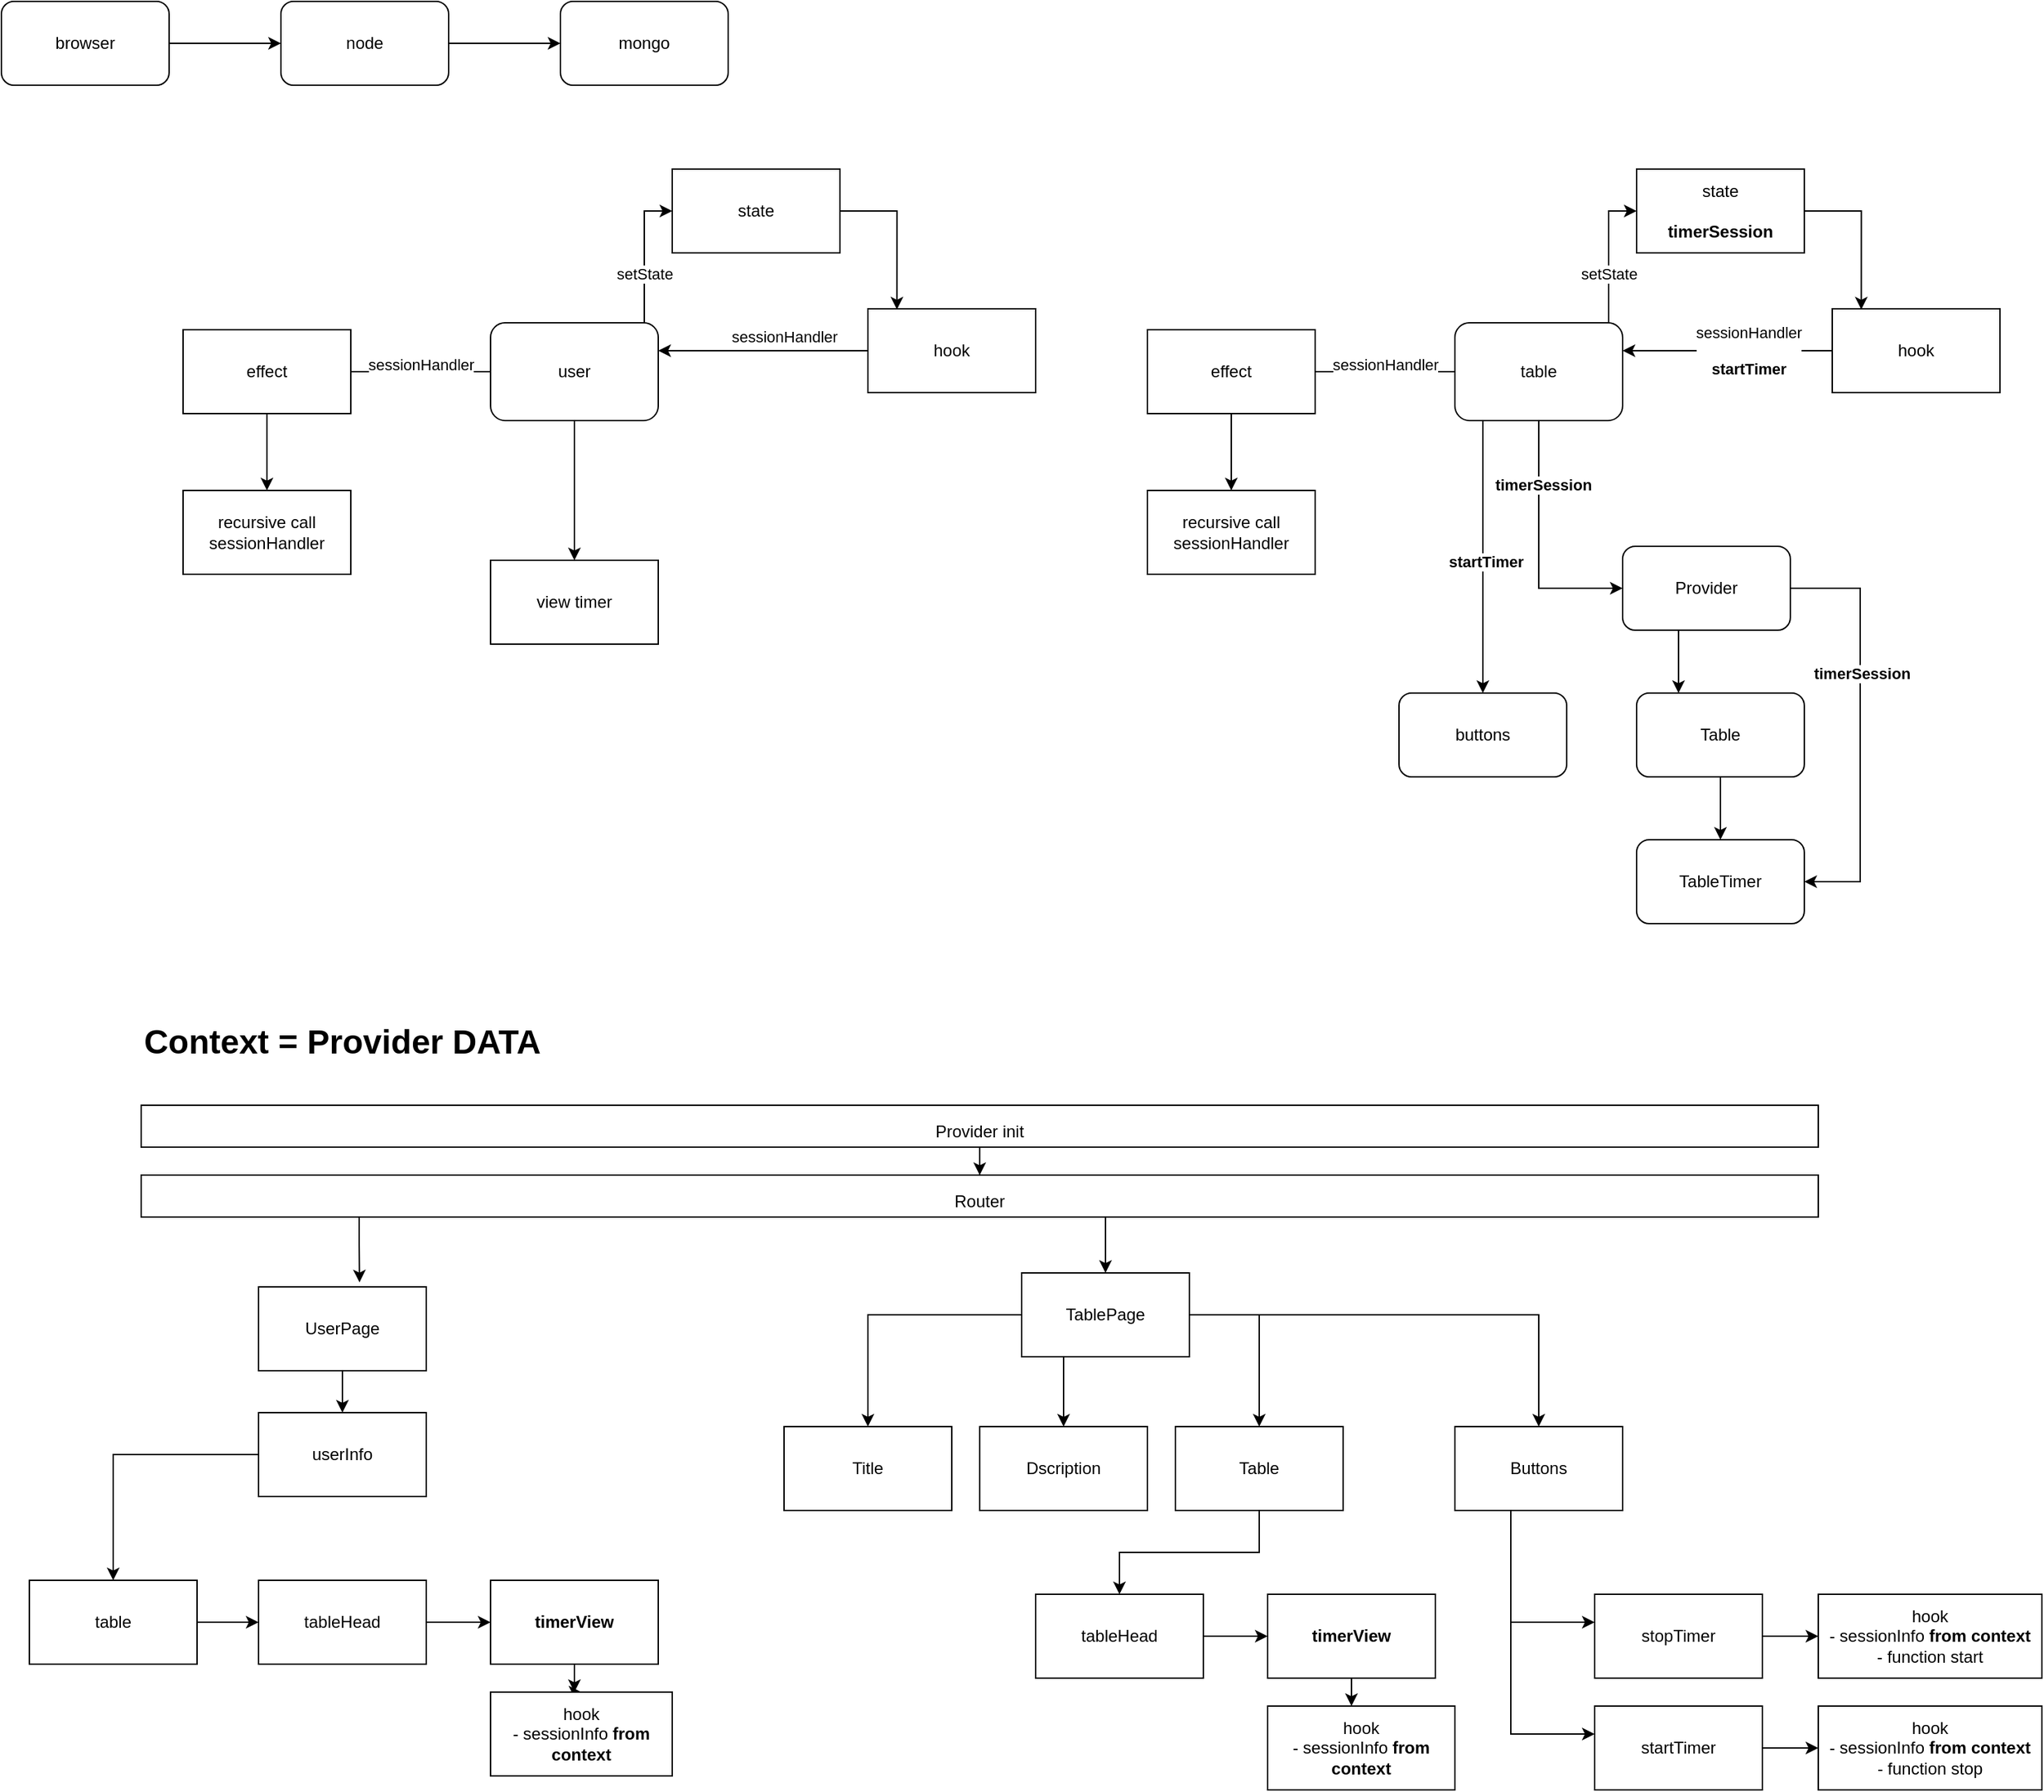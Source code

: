 <mxfile version="20.8.5" type="github"><diagram id="eKfeUZGh-sWY3QG6gkZ1" name="Страница 1"><mxGraphModel dx="5300" dy="2872" grid="1" gridSize="10" guides="1" tooltips="1" connect="1" arrows="1" fold="1" page="1" pageScale="1" pageWidth="827" pageHeight="1169" math="0" shadow="0"><root><mxCell id="0"/><mxCell id="1" parent="0"/><mxCell id="g6dxs4PcmdCbcK_ZWgRS-3" value="" style="edgeStyle=orthogonalEdgeStyle;rounded=0;orthogonalLoop=1;jettySize=auto;html=1;" edge="1" parent="1" source="g6dxs4PcmdCbcK_ZWgRS-1" target="g6dxs4PcmdCbcK_ZWgRS-2"><mxGeometry relative="1" as="geometry"/></mxCell><mxCell id="g6dxs4PcmdCbcK_ZWgRS-1" value="browser" style="rounded=1;whiteSpace=wrap;html=1;" vertex="1" parent="1"><mxGeometry x="100" y="30" width="120" height="60" as="geometry"/></mxCell><mxCell id="g6dxs4PcmdCbcK_ZWgRS-5" value="" style="edgeStyle=orthogonalEdgeStyle;rounded=0;orthogonalLoop=1;jettySize=auto;html=1;" edge="1" parent="1" source="g6dxs4PcmdCbcK_ZWgRS-2" target="g6dxs4PcmdCbcK_ZWgRS-4"><mxGeometry relative="1" as="geometry"/></mxCell><mxCell id="g6dxs4PcmdCbcK_ZWgRS-2" value="node" style="whiteSpace=wrap;html=1;rounded=1;" vertex="1" parent="1"><mxGeometry x="300" y="30" width="120" height="60" as="geometry"/></mxCell><mxCell id="g6dxs4PcmdCbcK_ZWgRS-4" value="mongo" style="whiteSpace=wrap;html=1;rounded=1;" vertex="1" parent="1"><mxGeometry x="500" y="30" width="120" height="60" as="geometry"/></mxCell><mxCell id="g6dxs4PcmdCbcK_ZWgRS-21" value="" style="edgeStyle=orthogonalEdgeStyle;rounded=0;orthogonalLoop=1;jettySize=auto;html=1;" edge="1" parent="1" source="g6dxs4PcmdCbcK_ZWgRS-8" target="g6dxs4PcmdCbcK_ZWgRS-20"><mxGeometry relative="1" as="geometry"><Array as="points"><mxPoint x="560" y="180"/></Array></mxGeometry></mxCell><mxCell id="g6dxs4PcmdCbcK_ZWgRS-24" value="setState" style="edgeLabel;html=1;align=center;verticalAlign=middle;resizable=0;points=[];" vertex="1" connectable="0" parent="g6dxs4PcmdCbcK_ZWgRS-21"><mxGeometry x="-0.755" y="3" relative="1" as="geometry"><mxPoint x="3" y="-23" as="offset"/></mxGeometry></mxCell><mxCell id="g6dxs4PcmdCbcK_ZWgRS-26" style="edgeStyle=orthogonalEdgeStyle;rounded=0;orthogonalLoop=1;jettySize=auto;html=1;" edge="1" parent="1" source="g6dxs4PcmdCbcK_ZWgRS-8" target="g6dxs4PcmdCbcK_ZWgRS-23"><mxGeometry relative="1" as="geometry"/></mxCell><mxCell id="g6dxs4PcmdCbcK_ZWgRS-27" value="sessionHandler" style="edgeLabel;html=1;align=center;verticalAlign=middle;resizable=0;points=[];" vertex="1" connectable="0" parent="g6dxs4PcmdCbcK_ZWgRS-26"><mxGeometry x="-0.49" y="2" relative="1" as="geometry"><mxPoint x="12" y="-7" as="offset"/></mxGeometry></mxCell><mxCell id="g6dxs4PcmdCbcK_ZWgRS-29" style="edgeStyle=orthogonalEdgeStyle;rounded=0;orthogonalLoop=1;jettySize=auto;html=1;" edge="1" parent="1" source="g6dxs4PcmdCbcK_ZWgRS-8" target="g6dxs4PcmdCbcK_ZWgRS-9"><mxGeometry relative="1" as="geometry"/></mxCell><mxCell id="g6dxs4PcmdCbcK_ZWgRS-8" value="user" style="rounded=1;whiteSpace=wrap;html=1;" vertex="1" parent="1"><mxGeometry x="450" y="260" width="120" height="70" as="geometry"/></mxCell><mxCell id="g6dxs4PcmdCbcK_ZWgRS-9" value="view timer" style="rounded=0;whiteSpace=wrap;html=1;" vertex="1" parent="1"><mxGeometry x="450" y="430" width="120" height="60" as="geometry"/></mxCell><mxCell id="g6dxs4PcmdCbcK_ZWgRS-12" style="edgeStyle=orthogonalEdgeStyle;rounded=0;orthogonalLoop=1;jettySize=auto;html=1;" edge="1" parent="1" source="g6dxs4PcmdCbcK_ZWgRS-10" target="g6dxs4PcmdCbcK_ZWgRS-8"><mxGeometry relative="1" as="geometry"><Array as="points"><mxPoint x="610" y="280"/><mxPoint x="610" y="280"/></Array></mxGeometry></mxCell><mxCell id="g6dxs4PcmdCbcK_ZWgRS-14" value="sessionHandler" style="edgeLabel;html=1;align=center;verticalAlign=middle;resizable=0;points=[];" vertex="1" connectable="0" parent="g6dxs4PcmdCbcK_ZWgRS-12"><mxGeometry x="-0.263" relative="1" as="geometry"><mxPoint x="-5" y="-10" as="offset"/></mxGeometry></mxCell><mxCell id="g6dxs4PcmdCbcK_ZWgRS-10" value="hook" style="rounded=0;whiteSpace=wrap;html=1;" vertex="1" parent="1"><mxGeometry x="720" y="250" width="120" height="60" as="geometry"/></mxCell><mxCell id="g6dxs4PcmdCbcK_ZWgRS-25" style="edgeStyle=orthogonalEdgeStyle;rounded=0;orthogonalLoop=1;jettySize=auto;html=1;entryX=0.173;entryY=0.009;entryDx=0;entryDy=0;entryPerimeter=0;" edge="1" parent="1" source="g6dxs4PcmdCbcK_ZWgRS-20" target="g6dxs4PcmdCbcK_ZWgRS-10"><mxGeometry relative="1" as="geometry"/></mxCell><mxCell id="g6dxs4PcmdCbcK_ZWgRS-20" value="state" style="rounded=0;whiteSpace=wrap;html=1;" vertex="1" parent="1"><mxGeometry x="580" y="150" width="120" height="60" as="geometry"/></mxCell><mxCell id="g6dxs4PcmdCbcK_ZWgRS-22" value="effect" style="rounded=0;whiteSpace=wrap;html=1;" vertex="1" parent="1"><mxGeometry x="230" y="265" width="120" height="60" as="geometry"/></mxCell><mxCell id="g6dxs4PcmdCbcK_ZWgRS-23" value="recursive call sessionHandler&lt;br&gt;" style="rounded=0;whiteSpace=wrap;html=1;" vertex="1" parent="1"><mxGeometry x="230" y="380" width="120" height="60" as="geometry"/></mxCell><mxCell id="g6dxs4PcmdCbcK_ZWgRS-30" value="" style="edgeStyle=orthogonalEdgeStyle;rounded=0;orthogonalLoop=1;jettySize=auto;html=1;" edge="1" parent="1" source="g6dxs4PcmdCbcK_ZWgRS-35" target="g6dxs4PcmdCbcK_ZWgRS-41"><mxGeometry relative="1" as="geometry"><Array as="points"><mxPoint x="1250" y="180"/></Array></mxGeometry></mxCell><mxCell id="g6dxs4PcmdCbcK_ZWgRS-31" value="setState" style="edgeLabel;html=1;align=center;verticalAlign=middle;resizable=0;points=[];" vertex="1" connectable="0" parent="g6dxs4PcmdCbcK_ZWgRS-30"><mxGeometry x="-0.755" y="3" relative="1" as="geometry"><mxPoint x="3" y="-23" as="offset"/></mxGeometry></mxCell><mxCell id="g6dxs4PcmdCbcK_ZWgRS-32" style="edgeStyle=orthogonalEdgeStyle;rounded=0;orthogonalLoop=1;jettySize=auto;html=1;" edge="1" parent="1" source="g6dxs4PcmdCbcK_ZWgRS-35" target="g6dxs4PcmdCbcK_ZWgRS-43"><mxGeometry relative="1" as="geometry"/></mxCell><mxCell id="g6dxs4PcmdCbcK_ZWgRS-33" value="sessionHandler" style="edgeLabel;html=1;align=center;verticalAlign=middle;resizable=0;points=[];" vertex="1" connectable="0" parent="g6dxs4PcmdCbcK_ZWgRS-32"><mxGeometry x="-0.49" y="2" relative="1" as="geometry"><mxPoint x="12" y="-7" as="offset"/></mxGeometry></mxCell><mxCell id="g6dxs4PcmdCbcK_ZWgRS-52" value="" style="edgeStyle=orthogonalEdgeStyle;rounded=0;orthogonalLoop=1;jettySize=auto;html=1;" edge="1" parent="1" source="g6dxs4PcmdCbcK_ZWgRS-35" target="g6dxs4PcmdCbcK_ZWgRS-49"><mxGeometry relative="1" as="geometry"><Array as="points"><mxPoint x="1200" y="450"/></Array></mxGeometry></mxCell><mxCell id="g6dxs4PcmdCbcK_ZWgRS-61" value="&lt;b&gt;timerSession&lt;/b&gt;" style="edgeLabel;html=1;align=center;verticalAlign=middle;resizable=0;points=[];" vertex="1" connectable="0" parent="g6dxs4PcmdCbcK_ZWgRS-52"><mxGeometry x="-0.489" y="3" relative="1" as="geometry"><mxPoint as="offset"/></mxGeometry></mxCell><mxCell id="g6dxs4PcmdCbcK_ZWgRS-54" value="" style="edgeStyle=orthogonalEdgeStyle;rounded=0;orthogonalLoop=1;jettySize=auto;html=1;exitX=0.5;exitY=1;exitDx=0;exitDy=0;" edge="1" parent="1" source="g6dxs4PcmdCbcK_ZWgRS-49" target="g6dxs4PcmdCbcK_ZWgRS-55"><mxGeometry relative="1" as="geometry"><mxPoint x="1300" y="525" as="targetPoint"/><Array as="points"><mxPoint x="1300" y="480"/></Array></mxGeometry></mxCell><mxCell id="g6dxs4PcmdCbcK_ZWgRS-35" value="table" style="rounded=1;whiteSpace=wrap;html=1;" vertex="1" parent="1"><mxGeometry x="1140" y="260" width="120" height="70" as="geometry"/></mxCell><mxCell id="g6dxs4PcmdCbcK_ZWgRS-37" style="edgeStyle=orthogonalEdgeStyle;rounded=0;orthogonalLoop=1;jettySize=auto;html=1;" edge="1" parent="1" source="g6dxs4PcmdCbcK_ZWgRS-39" target="g6dxs4PcmdCbcK_ZWgRS-35"><mxGeometry relative="1" as="geometry"><Array as="points"><mxPoint x="1300" y="280"/><mxPoint x="1300" y="280"/></Array></mxGeometry></mxCell><mxCell id="g6dxs4PcmdCbcK_ZWgRS-38" value="sessionHandler&lt;br&gt;&lt;br&gt;&lt;b&gt;startTimer&lt;/b&gt;" style="edgeLabel;html=1;align=center;verticalAlign=middle;resizable=0;points=[];" vertex="1" connectable="0" parent="g6dxs4PcmdCbcK_ZWgRS-37"><mxGeometry x="-0.263" relative="1" as="geometry"><mxPoint x="-5" as="offset"/></mxGeometry></mxCell><mxCell id="g6dxs4PcmdCbcK_ZWgRS-39" value="hook" style="rounded=0;whiteSpace=wrap;html=1;" vertex="1" parent="1"><mxGeometry x="1410" y="250" width="120" height="60" as="geometry"/></mxCell><mxCell id="g6dxs4PcmdCbcK_ZWgRS-40" style="edgeStyle=orthogonalEdgeStyle;rounded=0;orthogonalLoop=1;jettySize=auto;html=1;entryX=0.173;entryY=0.009;entryDx=0;entryDy=0;entryPerimeter=0;" edge="1" parent="1" source="g6dxs4PcmdCbcK_ZWgRS-41" target="g6dxs4PcmdCbcK_ZWgRS-39"><mxGeometry relative="1" as="geometry"/></mxCell><mxCell id="g6dxs4PcmdCbcK_ZWgRS-41" value="state&lt;br&gt;&lt;br&gt;&lt;b&gt;timerSession&lt;/b&gt;" style="rounded=0;whiteSpace=wrap;html=1;" vertex="1" parent="1"><mxGeometry x="1270" y="150" width="120" height="60" as="geometry"/></mxCell><mxCell id="g6dxs4PcmdCbcK_ZWgRS-42" value="effect" style="rounded=0;whiteSpace=wrap;html=1;" vertex="1" parent="1"><mxGeometry x="920" y="265" width="120" height="60" as="geometry"/></mxCell><mxCell id="g6dxs4PcmdCbcK_ZWgRS-43" value="recursive call sessionHandler&lt;br&gt;" style="rounded=0;whiteSpace=wrap;html=1;" vertex="1" parent="1"><mxGeometry x="920" y="380" width="120" height="60" as="geometry"/></mxCell><mxCell id="g6dxs4PcmdCbcK_ZWgRS-59" style="edgeStyle=orthogonalEdgeStyle;rounded=0;orthogonalLoop=1;jettySize=auto;html=1;entryX=1;entryY=0.5;entryDx=0;entryDy=0;" edge="1" parent="1" source="g6dxs4PcmdCbcK_ZWgRS-49" target="g6dxs4PcmdCbcK_ZWgRS-57"><mxGeometry relative="1" as="geometry"><Array as="points"><mxPoint x="1430" y="450"/><mxPoint x="1430" y="660"/></Array></mxGeometry></mxCell><mxCell id="g6dxs4PcmdCbcK_ZWgRS-69" value="&lt;b&gt;timerSession&lt;/b&gt;" style="edgeLabel;html=1;align=center;verticalAlign=middle;resizable=0;points=[];" vertex="1" connectable="0" parent="g6dxs4PcmdCbcK_ZWgRS-59"><mxGeometry x="-0.263" y="1" relative="1" as="geometry"><mxPoint as="offset"/></mxGeometry></mxCell><mxCell id="g6dxs4PcmdCbcK_ZWgRS-66" value="" style="edgeStyle=orthogonalEdgeStyle;rounded=0;orthogonalLoop=1;jettySize=auto;html=1;" edge="1" parent="1" source="g6dxs4PcmdCbcK_ZWgRS-35" target="g6dxs4PcmdCbcK_ZWgRS-65"><mxGeometry relative="1" as="geometry"><Array as="points"><mxPoint x="1160" y="380"/><mxPoint x="1160" y="380"/></Array></mxGeometry></mxCell><mxCell id="g6dxs4PcmdCbcK_ZWgRS-68" value="&lt;b&gt;startTimer&lt;/b&gt;" style="edgeLabel;html=1;align=center;verticalAlign=middle;resizable=0;points=[];" vertex="1" connectable="0" parent="g6dxs4PcmdCbcK_ZWgRS-66"><mxGeometry x="0.03" y="2" relative="1" as="geometry"><mxPoint as="offset"/></mxGeometry></mxCell><mxCell id="g6dxs4PcmdCbcK_ZWgRS-49" value="Provider" style="whiteSpace=wrap;html=1;rounded=1;" vertex="1" parent="1"><mxGeometry x="1260" y="420" width="120" height="60" as="geometry"/></mxCell><mxCell id="g6dxs4PcmdCbcK_ZWgRS-58" value="" style="edgeStyle=orthogonalEdgeStyle;rounded=0;orthogonalLoop=1;jettySize=auto;html=1;" edge="1" parent="1" source="g6dxs4PcmdCbcK_ZWgRS-55" target="g6dxs4PcmdCbcK_ZWgRS-57"><mxGeometry relative="1" as="geometry"/></mxCell><mxCell id="g6dxs4PcmdCbcK_ZWgRS-55" value="Table" style="whiteSpace=wrap;html=1;rounded=1;" vertex="1" parent="1"><mxGeometry x="1270" y="525" width="120" height="60" as="geometry"/></mxCell><mxCell id="g6dxs4PcmdCbcK_ZWgRS-57" value="TableTimer" style="whiteSpace=wrap;html=1;rounded=1;" vertex="1" parent="1"><mxGeometry x="1270" y="630" width="120" height="60" as="geometry"/></mxCell><mxCell id="g6dxs4PcmdCbcK_ZWgRS-65" value="buttons" style="whiteSpace=wrap;html=1;rounded=1;" vertex="1" parent="1"><mxGeometry x="1100" y="525" width="120" height="60" as="geometry"/></mxCell><mxCell id="g6dxs4PcmdCbcK_ZWgRS-83" style="edgeStyle=orthogonalEdgeStyle;rounded=0;orthogonalLoop=1;jettySize=auto;html=1;" edge="1" parent="1" source="g6dxs4PcmdCbcK_ZWgRS-70" target="g6dxs4PcmdCbcK_ZWgRS-84"><mxGeometry relative="1" as="geometry"><mxPoint x="240" y="1260" as="targetPoint"/><Array as="points"><mxPoint x="180" y="1070"/></Array></mxGeometry></mxCell><mxCell id="g6dxs4PcmdCbcK_ZWgRS-70" value="userInfo" style="rounded=0;whiteSpace=wrap;html=1;" vertex="1" parent="1"><mxGeometry x="284" y="1040" width="120" height="60" as="geometry"/></mxCell><mxCell id="g6dxs4PcmdCbcK_ZWgRS-78" style="edgeStyle=orthogonalEdgeStyle;rounded=0;orthogonalLoop=1;jettySize=auto;html=1;" edge="1" parent="1" source="g6dxs4PcmdCbcK_ZWgRS-71" target="g6dxs4PcmdCbcK_ZWgRS-76"><mxGeometry relative="1" as="geometry"><mxPoint x="546" y="1275" as="targetPoint"/><Array as="points"><mxPoint x="520" y="1190"/><mxPoint x="520" y="1190"/></Array></mxGeometry></mxCell><mxCell id="g6dxs4PcmdCbcK_ZWgRS-122" value="" style="edgeStyle=orthogonalEdgeStyle;rounded=0;orthogonalLoop=1;jettySize=auto;html=1;" edge="1" parent="1" source="g6dxs4PcmdCbcK_ZWgRS-71" target="g6dxs4PcmdCbcK_ZWgRS-76"><mxGeometry relative="1" as="geometry"/></mxCell><mxCell id="g6dxs4PcmdCbcK_ZWgRS-71" value="timerView" style="whiteSpace=wrap;html=1;rounded=0;fontStyle=1" vertex="1" parent="1"><mxGeometry x="450" y="1160" width="120" height="60" as="geometry"/></mxCell><mxCell id="g6dxs4PcmdCbcK_ZWgRS-76" value="hook&lt;br style=&quot;border-color: var(--border-color);&quot;&gt;- sessionInfo&amp;nbsp;&lt;b&gt;from context&lt;/b&gt;" style="whiteSpace=wrap;html=1;rounded=0;" vertex="1" parent="1"><mxGeometry x="450" y="1240" width="130" height="60" as="geometry"/></mxCell><mxCell id="g6dxs4PcmdCbcK_ZWgRS-88" value="" style="edgeStyle=orthogonalEdgeStyle;rounded=0;orthogonalLoop=1;jettySize=auto;html=1;" edge="1" parent="1" source="g6dxs4PcmdCbcK_ZWgRS-80" target="g6dxs4PcmdCbcK_ZWgRS-87"><mxGeometry relative="1" as="geometry"/></mxCell><mxCell id="g6dxs4PcmdCbcK_ZWgRS-90" value="" style="edgeStyle=orthogonalEdgeStyle;rounded=0;orthogonalLoop=1;jettySize=auto;html=1;" edge="1" parent="1" source="g6dxs4PcmdCbcK_ZWgRS-80" target="g6dxs4PcmdCbcK_ZWgRS-89"><mxGeometry relative="1" as="geometry"><Array as="points"><mxPoint x="860" y="1010"/><mxPoint x="860" y="1010"/></Array></mxGeometry></mxCell><mxCell id="g6dxs4PcmdCbcK_ZWgRS-92" value="" style="edgeStyle=orthogonalEdgeStyle;rounded=0;orthogonalLoop=1;jettySize=auto;html=1;" edge="1" parent="1" source="g6dxs4PcmdCbcK_ZWgRS-80" target="g6dxs4PcmdCbcK_ZWgRS-91"><mxGeometry relative="1" as="geometry"><Array as="points"><mxPoint x="1000" y="970"/></Array></mxGeometry></mxCell><mxCell id="g6dxs4PcmdCbcK_ZWgRS-95" style="edgeStyle=orthogonalEdgeStyle;rounded=0;orthogonalLoop=1;jettySize=auto;html=1;" edge="1" parent="1" source="g6dxs4PcmdCbcK_ZWgRS-80" target="g6dxs4PcmdCbcK_ZWgRS-94"><mxGeometry relative="1" as="geometry"/></mxCell><mxCell id="g6dxs4PcmdCbcK_ZWgRS-80" value="TablePage" style="rounded=0;whiteSpace=wrap;html=1;" vertex="1" parent="1"><mxGeometry x="830" y="940" width="120" height="60" as="geometry"/></mxCell><mxCell id="g6dxs4PcmdCbcK_ZWgRS-109" style="edgeStyle=orthogonalEdgeStyle;rounded=0;orthogonalLoop=1;jettySize=auto;html=1;" edge="1" parent="1" source="g6dxs4PcmdCbcK_ZWgRS-84" target="g6dxs4PcmdCbcK_ZWgRS-110"><mxGeometry relative="1" as="geometry"/></mxCell><mxCell id="g6dxs4PcmdCbcK_ZWgRS-84" value="table" style="rounded=0;whiteSpace=wrap;html=1;" vertex="1" parent="1"><mxGeometry x="120" y="1160" width="120" height="60" as="geometry"/></mxCell><mxCell id="g6dxs4PcmdCbcK_ZWgRS-86" value="" style="edgeStyle=orthogonalEdgeStyle;rounded=0;orthogonalLoop=1;jettySize=auto;html=1;" edge="1" parent="1" source="g6dxs4PcmdCbcK_ZWgRS-85" target="g6dxs4PcmdCbcK_ZWgRS-70"><mxGeometry relative="1" as="geometry"/></mxCell><mxCell id="g6dxs4PcmdCbcK_ZWgRS-85" value="UserPage" style="rounded=0;whiteSpace=wrap;html=1;" vertex="1" parent="1"><mxGeometry x="284" y="950" width="120" height="60" as="geometry"/></mxCell><mxCell id="g6dxs4PcmdCbcK_ZWgRS-87" value="Title" style="whiteSpace=wrap;html=1;rounded=0;" vertex="1" parent="1"><mxGeometry x="660" y="1050" width="120" height="60" as="geometry"/></mxCell><mxCell id="g6dxs4PcmdCbcK_ZWgRS-89" value="Dscription" style="whiteSpace=wrap;html=1;rounded=0;" vertex="1" parent="1"><mxGeometry x="800" y="1050" width="120" height="60" as="geometry"/></mxCell><mxCell id="g6dxs4PcmdCbcK_ZWgRS-117" style="edgeStyle=orthogonalEdgeStyle;rounded=0;orthogonalLoop=1;jettySize=auto;html=1;" edge="1" parent="1" source="g6dxs4PcmdCbcK_ZWgRS-91" target="g6dxs4PcmdCbcK_ZWgRS-116"><mxGeometry relative="1" as="geometry"/></mxCell><mxCell id="g6dxs4PcmdCbcK_ZWgRS-91" value="Table" style="whiteSpace=wrap;html=1;rounded=0;" vertex="1" parent="1"><mxGeometry x="940" y="1050" width="120" height="60" as="geometry"/></mxCell><mxCell id="g6dxs4PcmdCbcK_ZWgRS-98" value="" style="edgeStyle=orthogonalEdgeStyle;rounded=0;orthogonalLoop=1;jettySize=auto;html=1;" edge="1" parent="1" source="g6dxs4PcmdCbcK_ZWgRS-94" target="g6dxs4PcmdCbcK_ZWgRS-97"><mxGeometry relative="1" as="geometry"><Array as="points"><mxPoint x="1180" y="1270"/></Array></mxGeometry></mxCell><mxCell id="g6dxs4PcmdCbcK_ZWgRS-100" value="" style="edgeStyle=orthogonalEdgeStyle;rounded=0;orthogonalLoop=1;jettySize=auto;html=1;" edge="1" parent="1" source="g6dxs4PcmdCbcK_ZWgRS-94" target="g6dxs4PcmdCbcK_ZWgRS-99"><mxGeometry relative="1" as="geometry"><Array as="points"><mxPoint x="1180" y="1190"/></Array></mxGeometry></mxCell><mxCell id="g6dxs4PcmdCbcK_ZWgRS-94" value="Buttons" style="whiteSpace=wrap;html=1;rounded=0;" vertex="1" parent="1"><mxGeometry x="1140" y="1050" width="120" height="60" as="geometry"/></mxCell><mxCell id="g6dxs4PcmdCbcK_ZWgRS-121" value="" style="edgeStyle=orthogonalEdgeStyle;rounded=0;orthogonalLoop=1;jettySize=auto;html=1;" edge="1" parent="1" source="g6dxs4PcmdCbcK_ZWgRS-97" target="g6dxs4PcmdCbcK_ZWgRS-119"><mxGeometry relative="1" as="geometry"/></mxCell><mxCell id="g6dxs4PcmdCbcK_ZWgRS-97" value="startTimer" style="whiteSpace=wrap;html=1;rounded=0;" vertex="1" parent="1"><mxGeometry x="1240" y="1250" width="120" height="60" as="geometry"/></mxCell><mxCell id="g6dxs4PcmdCbcK_ZWgRS-120" style="edgeStyle=orthogonalEdgeStyle;rounded=0;orthogonalLoop=1;jettySize=auto;html=1;" edge="1" parent="1" source="g6dxs4PcmdCbcK_ZWgRS-99" target="g6dxs4PcmdCbcK_ZWgRS-118"><mxGeometry relative="1" as="geometry"/></mxCell><mxCell id="g6dxs4PcmdCbcK_ZWgRS-99" value="stopTimer" style="whiteSpace=wrap;html=1;rounded=0;" vertex="1" parent="1"><mxGeometry x="1240" y="1170" width="120" height="60" as="geometry"/></mxCell><mxCell id="g6dxs4PcmdCbcK_ZWgRS-111" style="edgeStyle=orthogonalEdgeStyle;rounded=0;orthogonalLoop=1;jettySize=auto;html=1;" edge="1" parent="1" source="g6dxs4PcmdCbcK_ZWgRS-110" target="g6dxs4PcmdCbcK_ZWgRS-71"><mxGeometry relative="1" as="geometry"/></mxCell><mxCell id="g6dxs4PcmdCbcK_ZWgRS-110" value="tableHead" style="rounded=0;whiteSpace=wrap;html=1;" vertex="1" parent="1"><mxGeometry x="284" y="1160" width="120" height="60" as="geometry"/></mxCell><mxCell id="g6dxs4PcmdCbcK_ZWgRS-112" style="edgeStyle=orthogonalEdgeStyle;rounded=0;orthogonalLoop=1;jettySize=auto;html=1;" edge="1" parent="1" source="g6dxs4PcmdCbcK_ZWgRS-113" target="g6dxs4PcmdCbcK_ZWgRS-114"><mxGeometry relative="1" as="geometry"><mxPoint x="1102" y="1285" as="targetPoint"/><Array as="points"><mxPoint x="1076" y="1200"/><mxPoint x="1076" y="1200"/></Array></mxGeometry></mxCell><mxCell id="g6dxs4PcmdCbcK_ZWgRS-113" value="timerView" style="whiteSpace=wrap;html=1;rounded=0;fontStyle=1" vertex="1" parent="1"><mxGeometry x="1006" y="1170" width="120" height="60" as="geometry"/></mxCell><mxCell id="g6dxs4PcmdCbcK_ZWgRS-114" value="hook&lt;br style=&quot;border-color: var(--border-color);&quot;&gt;- sessionInfo&amp;nbsp;&lt;b&gt;from context&lt;/b&gt;" style="whiteSpace=wrap;html=1;rounded=0;" vertex="1" parent="1"><mxGeometry x="1006" y="1250" width="134" height="60" as="geometry"/></mxCell><mxCell id="g6dxs4PcmdCbcK_ZWgRS-115" style="edgeStyle=orthogonalEdgeStyle;rounded=0;orthogonalLoop=1;jettySize=auto;html=1;" edge="1" parent="1" source="g6dxs4PcmdCbcK_ZWgRS-116" target="g6dxs4PcmdCbcK_ZWgRS-113"><mxGeometry relative="1" as="geometry"/></mxCell><mxCell id="g6dxs4PcmdCbcK_ZWgRS-116" value="tableHead" style="rounded=0;whiteSpace=wrap;html=1;" vertex="1" parent="1"><mxGeometry x="840" y="1170" width="120" height="60" as="geometry"/></mxCell><mxCell id="g6dxs4PcmdCbcK_ZWgRS-118" value="hook &lt;br&gt;- sessionInfo&amp;nbsp;&lt;b&gt;from context&lt;/b&gt;&lt;br&gt;- function start" style="whiteSpace=wrap;html=1;rounded=0;" vertex="1" parent="1"><mxGeometry x="1400" y="1170" width="160" height="60" as="geometry"/></mxCell><mxCell id="g6dxs4PcmdCbcK_ZWgRS-119" value="hook &lt;br&gt;- sessionInfo&amp;nbsp;&lt;b&gt;from context&lt;/b&gt;&lt;br&gt;- function stop" style="whiteSpace=wrap;html=1;rounded=0;" vertex="1" parent="1"><mxGeometry x="1400" y="1250" width="160" height="60" as="geometry"/></mxCell><mxCell id="g6dxs4PcmdCbcK_ZWgRS-123" value="&lt;b&gt;&lt;font style=&quot;font-size: 24px;&quot;&gt;Context = Provider DATA&lt;/font&gt;&lt;/b&gt;" style="text;html=1;strokeColor=none;fillColor=none;align=center;verticalAlign=middle;whiteSpace=wrap;rounded=0;" vertex="1" parent="1"><mxGeometry x="159" y="760" width="370" height="30" as="geometry"/></mxCell><mxCell id="g6dxs4PcmdCbcK_ZWgRS-134" value="" style="edgeStyle=orthogonalEdgeStyle;rounded=0;orthogonalLoop=1;jettySize=auto;html=1;fontSize=12;" edge="1" parent="1" source="g6dxs4PcmdCbcK_ZWgRS-124" target="g6dxs4PcmdCbcK_ZWgRS-133"><mxGeometry relative="1" as="geometry"/></mxCell><mxCell id="g6dxs4PcmdCbcK_ZWgRS-124" value="&lt;font style=&quot;font-size: 12px;&quot;&gt;Provider init&lt;/font&gt;" style="rounded=0;whiteSpace=wrap;html=1;fontSize=24;" vertex="1" parent="1"><mxGeometry x="200" y="820" width="1200" height="30" as="geometry"/></mxCell><mxCell id="g6dxs4PcmdCbcK_ZWgRS-135" style="edgeStyle=orthogonalEdgeStyle;rounded=0;orthogonalLoop=1;jettySize=auto;html=1;entryX=0.602;entryY=-0.054;entryDx=0;entryDy=0;entryPerimeter=0;fontSize=12;" edge="1" parent="1" source="g6dxs4PcmdCbcK_ZWgRS-133" target="g6dxs4PcmdCbcK_ZWgRS-85"><mxGeometry relative="1" as="geometry"><Array as="points"><mxPoint x="356" y="920"/><mxPoint x="356" y="920"/></Array></mxGeometry></mxCell><mxCell id="g6dxs4PcmdCbcK_ZWgRS-136" style="edgeStyle=orthogonalEdgeStyle;rounded=0;orthogonalLoop=1;jettySize=auto;html=1;fontSize=12;" edge="1" parent="1" source="g6dxs4PcmdCbcK_ZWgRS-133" target="g6dxs4PcmdCbcK_ZWgRS-80"><mxGeometry relative="1" as="geometry"><Array as="points"><mxPoint x="890" y="910"/><mxPoint x="890" y="910"/></Array></mxGeometry></mxCell><mxCell id="g6dxs4PcmdCbcK_ZWgRS-133" value="&lt;font style=&quot;font-size: 12px;&quot;&gt;Router&lt;/font&gt;" style="rounded=0;whiteSpace=wrap;html=1;fontSize=24;" vertex="1" parent="1"><mxGeometry x="200" y="870" width="1200" height="30" as="geometry"/></mxCell></root></mxGraphModel></diagram></mxfile>